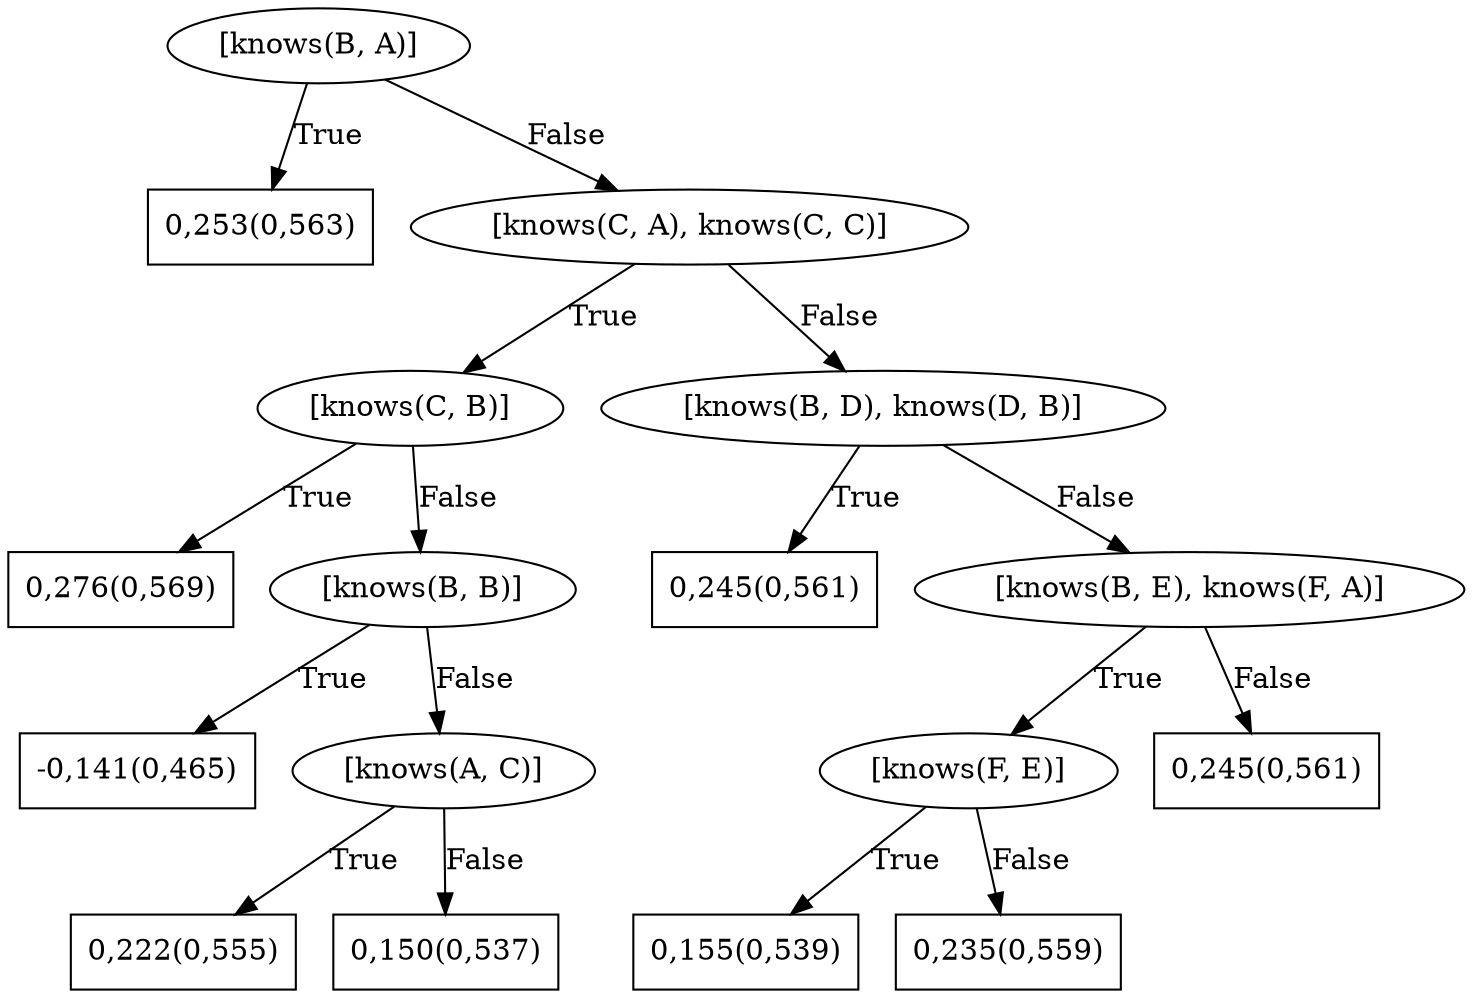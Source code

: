 digraph G{ 
1[label = "[knows(B, A)]"];
1 -> 2[label="True"];
1 -> 3[label="False"];
2[shape = box,label = "0,253(0,563)"];
3[label = "[knows(C, A), knows(C, C)]"];
3 -> 4[label="True"];
3 -> 5[label="False"];
4[label = "[knows(C, B)]"];
4 -> 6[label="True"];
4 -> 7[label="False"];
6[shape = box,label = "0,276(0,569)"];
7[label = "[knows(B, B)]"];
7 -> 8[label="True"];
7 -> 9[label="False"];
8[shape = box,label = "-0,141(0,465)"];
9[label = "[knows(A, C)]"];
9 -> 10[label="True"];
9 -> 11[label="False"];
10[shape = box,label = "0,222(0,555)"];
11[shape = box,label = "0,150(0,537)"];
5[label = "[knows(B, D), knows(D, B)]"];
5 -> 12[label="True"];
5 -> 13[label="False"];
12[shape = box,label = "0,245(0,561)"];
13[label = "[knows(B, E), knows(F, A)]"];
13 -> 14[label="True"];
13 -> 15[label="False"];
14[label = "[knows(F, E)]"];
14 -> 16[label="True"];
14 -> 17[label="False"];
16[shape = box,label = "0,155(0,539)"];
17[shape = box,label = "0,235(0,559)"];
15[shape = box,label = "0,245(0,561)"];
}
